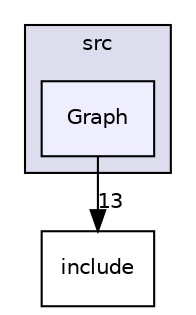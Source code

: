digraph "src/Graph" {
  compound=true
  node [ fontsize="10", fontname="Helvetica"];
  edge [ labelfontsize="10", labelfontname="Helvetica"];
  subgraph clusterdir_68267d1309a1af8e8297ef4c3efbcdba {
    graph [ bgcolor="#ddddee", pencolor="black", label="src" fontname="Helvetica", fontsize="10", URL="dir_68267d1309a1af8e8297ef4c3efbcdba.html"]
  dir_7d6a65ce1b9dd88d61878b6298542596 [shape=box, label="Graph", style="filled", fillcolor="#eeeeff", pencolor="black", URL="dir_7d6a65ce1b9dd88d61878b6298542596.html"];
  }
  dir_d44c64559bbebec7f509842c48db8b23 [shape=box label="include" URL="dir_d44c64559bbebec7f509842c48db8b23.html"];
  dir_7d6a65ce1b9dd88d61878b6298542596->dir_d44c64559bbebec7f509842c48db8b23 [headlabel="13", labeldistance=1.5 headhref="dir_000005_000000.html"];
}
